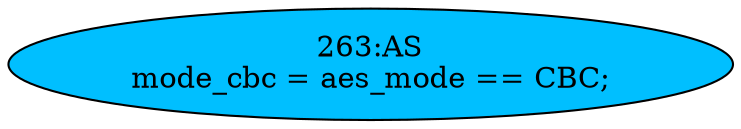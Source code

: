 strict digraph "" {
	node [label="\N"];
	"263:AS"	 [ast="<pyverilog.vparser.ast.Assign object at 0x7fd1e8de2d90>",
		def_var="['mode_cbc']",
		fillcolor=deepskyblue,
		label="263:AS
mode_cbc = aes_mode == CBC;",
		statements="[]",
		style=filled,
		typ=Assign,
		use_var="['aes_mode', 'CBC']"];
}
